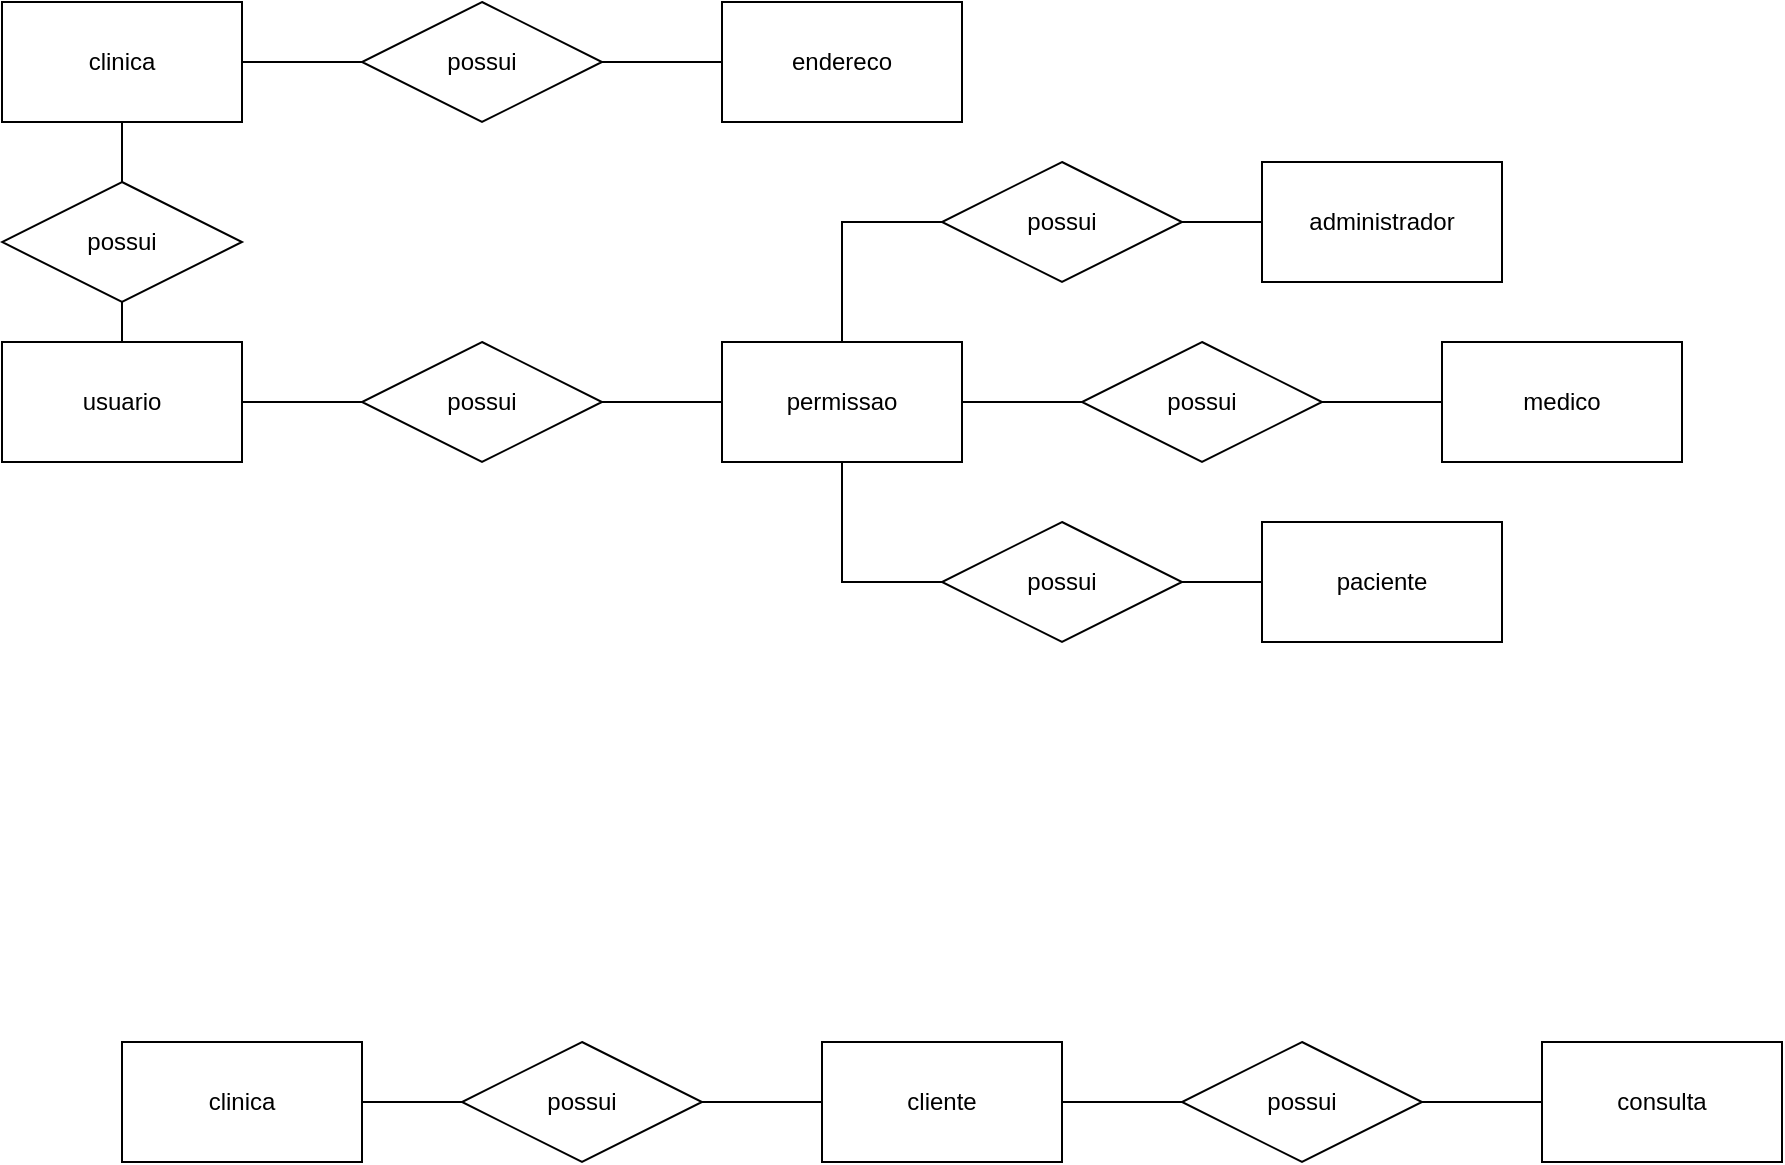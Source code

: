 <mxfile version="14.9.5" type="device"><diagram id="BdHRt8tiqaSq82z8OTtS" name="Conceitual"><mxGraphModel dx="1038" dy="1748" grid="1" gridSize="10" guides="1" tooltips="1" connect="1" arrows="1" fold="1" page="1" pageScale="1" pageWidth="827" pageHeight="1169" math="0" shadow="0"><root><mxCell id="0"/><mxCell id="1" parent="0"/><mxCell id="nznmv7a3HYl5g6rmiwbS-4" style="edgeStyle=orthogonalEdgeStyle;rounded=0;orthogonalLoop=1;jettySize=auto;html=1;endArrow=none;endFill=0;" edge="1" parent="1" source="nznmv7a3HYl5g6rmiwbS-1" target="nznmv7a3HYl5g6rmiwbS-2"><mxGeometry relative="1" as="geometry"/></mxCell><mxCell id="nznmv7a3HYl5g6rmiwbS-1" value="usuario" style="rounded=0;whiteSpace=wrap;html=1;" vertex="1" parent="1"><mxGeometry x="40" y="110" width="120" height="60" as="geometry"/></mxCell><mxCell id="nznmv7a3HYl5g6rmiwbS-5" style="edgeStyle=orthogonalEdgeStyle;rounded=0;orthogonalLoop=1;jettySize=auto;html=1;endArrow=none;endFill=0;" edge="1" parent="1" source="nznmv7a3HYl5g6rmiwbS-2" target="nznmv7a3HYl5g6rmiwbS-3"><mxGeometry relative="1" as="geometry"/></mxCell><mxCell id="nznmv7a3HYl5g6rmiwbS-2" value="possui" style="shape=rhombus;perimeter=rhombusPerimeter;whiteSpace=wrap;html=1;align=center;" vertex="1" parent="1"><mxGeometry x="220" y="110" width="120" height="60" as="geometry"/></mxCell><mxCell id="nznmv7a3HYl5g6rmiwbS-7" style="edgeStyle=orthogonalEdgeStyle;rounded=0;orthogonalLoop=1;jettySize=auto;html=1;endArrow=none;endFill=0;" edge="1" parent="1" source="nznmv7a3HYl5g6rmiwbS-3" target="nznmv7a3HYl5g6rmiwbS-6"><mxGeometry relative="1" as="geometry"><Array as="points"><mxPoint x="460" y="230"/></Array></mxGeometry></mxCell><mxCell id="nznmv7a3HYl5g6rmiwbS-11" style="edgeStyle=orthogonalEdgeStyle;rounded=0;orthogonalLoop=1;jettySize=auto;html=1;endArrow=none;endFill=0;" edge="1" parent="1" source="nznmv7a3HYl5g6rmiwbS-3" target="nznmv7a3HYl5g6rmiwbS-10"><mxGeometry relative="1" as="geometry"/></mxCell><mxCell id="nznmv7a3HYl5g6rmiwbS-17" style="edgeStyle=orthogonalEdgeStyle;rounded=0;orthogonalLoop=1;jettySize=auto;html=1;entryX=0;entryY=0.5;entryDx=0;entryDy=0;endArrow=none;endFill=0;" edge="1" parent="1" source="nznmv7a3HYl5g6rmiwbS-3" target="nznmv7a3HYl5g6rmiwbS-15"><mxGeometry relative="1" as="geometry"><Array as="points"><mxPoint x="460" y="50"/></Array></mxGeometry></mxCell><mxCell id="nznmv7a3HYl5g6rmiwbS-3" value="permissao" style="rounded=0;whiteSpace=wrap;html=1;" vertex="1" parent="1"><mxGeometry x="400" y="110" width="120" height="60" as="geometry"/></mxCell><mxCell id="nznmv7a3HYl5g6rmiwbS-9" style="edgeStyle=orthogonalEdgeStyle;rounded=0;orthogonalLoop=1;jettySize=auto;html=1;endArrow=none;endFill=0;" edge="1" parent="1" source="nznmv7a3HYl5g6rmiwbS-6" target="nznmv7a3HYl5g6rmiwbS-8"><mxGeometry relative="1" as="geometry"/></mxCell><mxCell id="nznmv7a3HYl5g6rmiwbS-6" value="possui" style="shape=rhombus;perimeter=rhombusPerimeter;whiteSpace=wrap;html=1;align=center;" vertex="1" parent="1"><mxGeometry x="510" y="200" width="120" height="60" as="geometry"/></mxCell><mxCell id="nznmv7a3HYl5g6rmiwbS-8" value="paciente" style="rounded=0;whiteSpace=wrap;html=1;" vertex="1" parent="1"><mxGeometry x="670" y="200" width="120" height="60" as="geometry"/></mxCell><mxCell id="nznmv7a3HYl5g6rmiwbS-13" style="edgeStyle=orthogonalEdgeStyle;rounded=0;orthogonalLoop=1;jettySize=auto;html=1;endArrow=none;endFill=0;" edge="1" parent="1" source="nznmv7a3HYl5g6rmiwbS-10" target="nznmv7a3HYl5g6rmiwbS-12"><mxGeometry relative="1" as="geometry"/></mxCell><mxCell id="nznmv7a3HYl5g6rmiwbS-10" value="possui" style="shape=rhombus;perimeter=rhombusPerimeter;whiteSpace=wrap;html=1;align=center;" vertex="1" parent="1"><mxGeometry x="580" y="110" width="120" height="60" as="geometry"/></mxCell><mxCell id="nznmv7a3HYl5g6rmiwbS-12" value="medico" style="rounded=0;whiteSpace=wrap;html=1;" vertex="1" parent="1"><mxGeometry x="760" y="110" width="120" height="60" as="geometry"/></mxCell><mxCell id="nznmv7a3HYl5g6rmiwbS-14" style="edgeStyle=orthogonalEdgeStyle;rounded=0;orthogonalLoop=1;jettySize=auto;html=1;endArrow=none;endFill=0;" edge="1" source="nznmv7a3HYl5g6rmiwbS-15" target="nznmv7a3HYl5g6rmiwbS-16" parent="1"><mxGeometry relative="1" as="geometry"/></mxCell><mxCell id="nznmv7a3HYl5g6rmiwbS-15" value="possui" style="shape=rhombus;perimeter=rhombusPerimeter;whiteSpace=wrap;html=1;align=center;" vertex="1" parent="1"><mxGeometry x="510" y="20" width="120" height="60" as="geometry"/></mxCell><mxCell id="nznmv7a3HYl5g6rmiwbS-16" value="administrador" style="rounded=0;whiteSpace=wrap;html=1;" vertex="1" parent="1"><mxGeometry x="670" y="20" width="120" height="60" as="geometry"/></mxCell><mxCell id="nznmv7a3HYl5g6rmiwbS-20" style="edgeStyle=orthogonalEdgeStyle;rounded=0;orthogonalLoop=1;jettySize=auto;html=1;endArrow=none;endFill=0;" edge="1" parent="1" source="nznmv7a3HYl5g6rmiwbS-18" target="nznmv7a3HYl5g6rmiwbS-19"><mxGeometry relative="1" as="geometry"/></mxCell><mxCell id="nznmv7a3HYl5g6rmiwbS-18" value="clinica" style="rounded=0;whiteSpace=wrap;html=1;" vertex="1" parent="1"><mxGeometry x="100" y="460" width="120" height="60" as="geometry"/></mxCell><mxCell id="nznmv7a3HYl5g6rmiwbS-22" style="edgeStyle=orthogonalEdgeStyle;rounded=0;orthogonalLoop=1;jettySize=auto;html=1;endArrow=none;endFill=0;" edge="1" parent="1" source="nznmv7a3HYl5g6rmiwbS-19" target="nznmv7a3HYl5g6rmiwbS-21"><mxGeometry relative="1" as="geometry"/></mxCell><mxCell id="nznmv7a3HYl5g6rmiwbS-19" value="possui" style="shape=rhombus;perimeter=rhombusPerimeter;whiteSpace=wrap;html=1;align=center;" vertex="1" parent="1"><mxGeometry x="270" y="460" width="120" height="60" as="geometry"/></mxCell><mxCell id="nznmv7a3HYl5g6rmiwbS-24" style="edgeStyle=orthogonalEdgeStyle;rounded=0;orthogonalLoop=1;jettySize=auto;html=1;endArrow=none;endFill=0;" edge="1" parent="1" source="nznmv7a3HYl5g6rmiwbS-21" target="nznmv7a3HYl5g6rmiwbS-23"><mxGeometry relative="1" as="geometry"/></mxCell><mxCell id="nznmv7a3HYl5g6rmiwbS-21" value="cliente" style="rounded=0;whiteSpace=wrap;html=1;" vertex="1" parent="1"><mxGeometry x="450" y="460" width="120" height="60" as="geometry"/></mxCell><mxCell id="nznmv7a3HYl5g6rmiwbS-26" style="edgeStyle=orthogonalEdgeStyle;rounded=0;orthogonalLoop=1;jettySize=auto;html=1;endArrow=none;endFill=0;" edge="1" parent="1" source="nznmv7a3HYl5g6rmiwbS-23" target="nznmv7a3HYl5g6rmiwbS-25"><mxGeometry relative="1" as="geometry"/></mxCell><mxCell id="nznmv7a3HYl5g6rmiwbS-23" value="possui" style="shape=rhombus;perimeter=rhombusPerimeter;whiteSpace=wrap;html=1;align=center;" vertex="1" parent="1"><mxGeometry x="630" y="460" width="120" height="60" as="geometry"/></mxCell><mxCell id="nznmv7a3HYl5g6rmiwbS-25" value="consulta" style="rounded=0;whiteSpace=wrap;html=1;" vertex="1" parent="1"><mxGeometry x="810" y="460" width="120" height="60" as="geometry"/></mxCell><mxCell id="nznmv7a3HYl5g6rmiwbS-33" style="edgeStyle=orthogonalEdgeStyle;rounded=0;orthogonalLoop=1;jettySize=auto;html=1;endArrow=none;endFill=0;" edge="1" parent="1" source="nznmv7a3HYl5g6rmiwbS-31" target="nznmv7a3HYl5g6rmiwbS-32"><mxGeometry relative="1" as="geometry"/></mxCell><mxCell id="nznmv7a3HYl5g6rmiwbS-36" style="edgeStyle=orthogonalEdgeStyle;rounded=0;orthogonalLoop=1;jettySize=auto;html=1;endArrow=none;endFill=0;" edge="1" parent="1" source="nznmv7a3HYl5g6rmiwbS-31" target="nznmv7a3HYl5g6rmiwbS-35"><mxGeometry relative="1" as="geometry"/></mxCell><mxCell id="nznmv7a3HYl5g6rmiwbS-31" value="clinica" style="rounded=0;whiteSpace=wrap;html=1;" vertex="1" parent="1"><mxGeometry x="40" y="-60" width="120" height="60" as="geometry"/></mxCell><mxCell id="nznmv7a3HYl5g6rmiwbS-34" style="edgeStyle=orthogonalEdgeStyle;rounded=0;orthogonalLoop=1;jettySize=auto;html=1;endArrow=none;endFill=0;" edge="1" parent="1" source="nznmv7a3HYl5g6rmiwbS-32" target="nznmv7a3HYl5g6rmiwbS-1"><mxGeometry relative="1" as="geometry"/></mxCell><mxCell id="nznmv7a3HYl5g6rmiwbS-32" value="possui" style="shape=rhombus;perimeter=rhombusPerimeter;whiteSpace=wrap;html=1;align=center;" vertex="1" parent="1"><mxGeometry x="40" y="30" width="120" height="60" as="geometry"/></mxCell><mxCell id="nznmv7a3HYl5g6rmiwbS-39" style="edgeStyle=orthogonalEdgeStyle;rounded=0;orthogonalLoop=1;jettySize=auto;html=1;endArrow=none;endFill=0;" edge="1" parent="1" source="nznmv7a3HYl5g6rmiwbS-35" target="nznmv7a3HYl5g6rmiwbS-37"><mxGeometry relative="1" as="geometry"/></mxCell><mxCell id="nznmv7a3HYl5g6rmiwbS-35" value="possui" style="shape=rhombus;perimeter=rhombusPerimeter;whiteSpace=wrap;html=1;align=center;" vertex="1" parent="1"><mxGeometry x="220" y="-60" width="120" height="60" as="geometry"/></mxCell><mxCell id="nznmv7a3HYl5g6rmiwbS-37" value="endereco" style="rounded=0;whiteSpace=wrap;html=1;" vertex="1" parent="1"><mxGeometry x="400" y="-60" width="120" height="60" as="geometry"/></mxCell></root></mxGraphModel></diagram></mxfile>